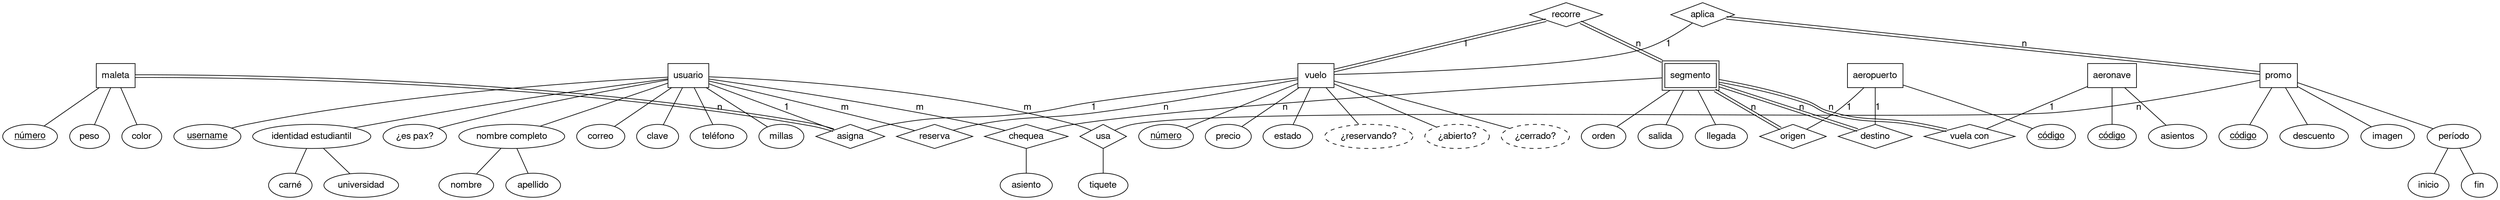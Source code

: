 graph ER {
	fontname="Helvetica,Arial,sans-serif"
	node [fontname="Helvetica,Arial,sans-serif"]
	edge [fontname="Helvetica,Arial,sans-serif"]
	node [shape=box]; maleta; promo; usuario; vuelo; aeropuerto; aeronave;
	node [shape=box]; { node[peripheries=2]; segmento; }
	node [shape=ellipse]; {node [label=<<u>número</u>>] n0; n1;}
	node [shape=ellipse]; {node [label=<<u>código</u>>] c0; c1; c2;}
	node [shape=ellipse]; {node [label=<<u>username</u>>] username;}
	node [shape=ellipse]; {node [label=<identidad estudiantil>] "identidad estudiantil";}
	node [shape=ellipse]; "¿es pax?"; peso; color; "nombre completo"; correo; clave; "teléfono"; nombre; apellido; "carné"; universidad; descuento; imagen; "período"; inicio; fin; precio; estado; asientos; orden; tiquete; salida; llegada; asiento; millas;
	node [shape=ellipse]; { node[style=dashed]; "¿reservando?"; "¿abierto?"; "¿cerrado?"; }
	node [shape=diamond]; reserva; recorre; origen; destino; "vuela con"; chequea; aplica; usa; asigna;

	"nombre completo" -- nombre;
	"nombre completo" -- apellido;

	"identidad estudiantil" -- universidad;
	"identidad estudiantil" -- "carné";

	"período" -- inicio;
	"período" -- fin;

	maleta -- n0;
	maleta -- peso;
	maleta -- color;

	promo -- c0;
	promo -- "período";
	promo -- descuento;
	promo -- imagen;

	usuario -- "nombre completo";
	usuario -- username;
	usuario -- correo;
	usuario -- clave;
	usuario -- millas;
	usuario -- "¿es pax?";
	usuario -- "teléfono";
	usuario -- "identidad estudiantil";

	vuelo -- n1;
	vuelo -- precio;
	vuelo -- estado;
	vuelo -- "¿reservando?";
	vuelo -- "¿abierto?";
	vuelo -- "¿cerrado?";

	aeropuerto -- c1;

	aeronave -- c2;
	aeronave -- asientos;

	usuario -- reserva [label="m",len=1.00];
	vuelo -- reserva [label="n",len=1.00];

	recorre -- segmento [label="n",len=1.00,color="black:white:black"];
	recorre -- vuelo [label="1",len=1.00,color="black:white:black"];

	segmento -- salida;
	segmento -- llegada;
	segmento -- orden;

	usuario -- chequea [label="m",len=1.00];
	segmento -- chequea [label="n",len=1.00];
	chequea -- asiento;

	aplica -- promo [label="n",len=1.00,color="black:white:black"];
	aplica -- vuelo [label="1",len=1.00];

	usuario -- usa [label="m",len=1.00];
	promo -- usa [label="n",len=1.00];
	usa -- tiquete;

	usuario -- asigna [label="1",len=1.00];
	maleta -- asigna [label="n",len=1.00,color="black:white:black"];
	vuelo -- asigna [label="1",len=1.00];

	segmento -- origen [label="n",len=1.00,color="black:white:black"];
	aeropuerto -- origen [label="1"];
	segmento -- destino [label="n",len=1.00,color="black:white:black"];
	aeropuerto -- destino [label="1",len=1.00];
	segmento -- "vuela con" [label="n",len=1.00,color="black:white:black"];
	aeronave -- "vuela con" [label="1",len=1.00];

	fontsize=20;
}
